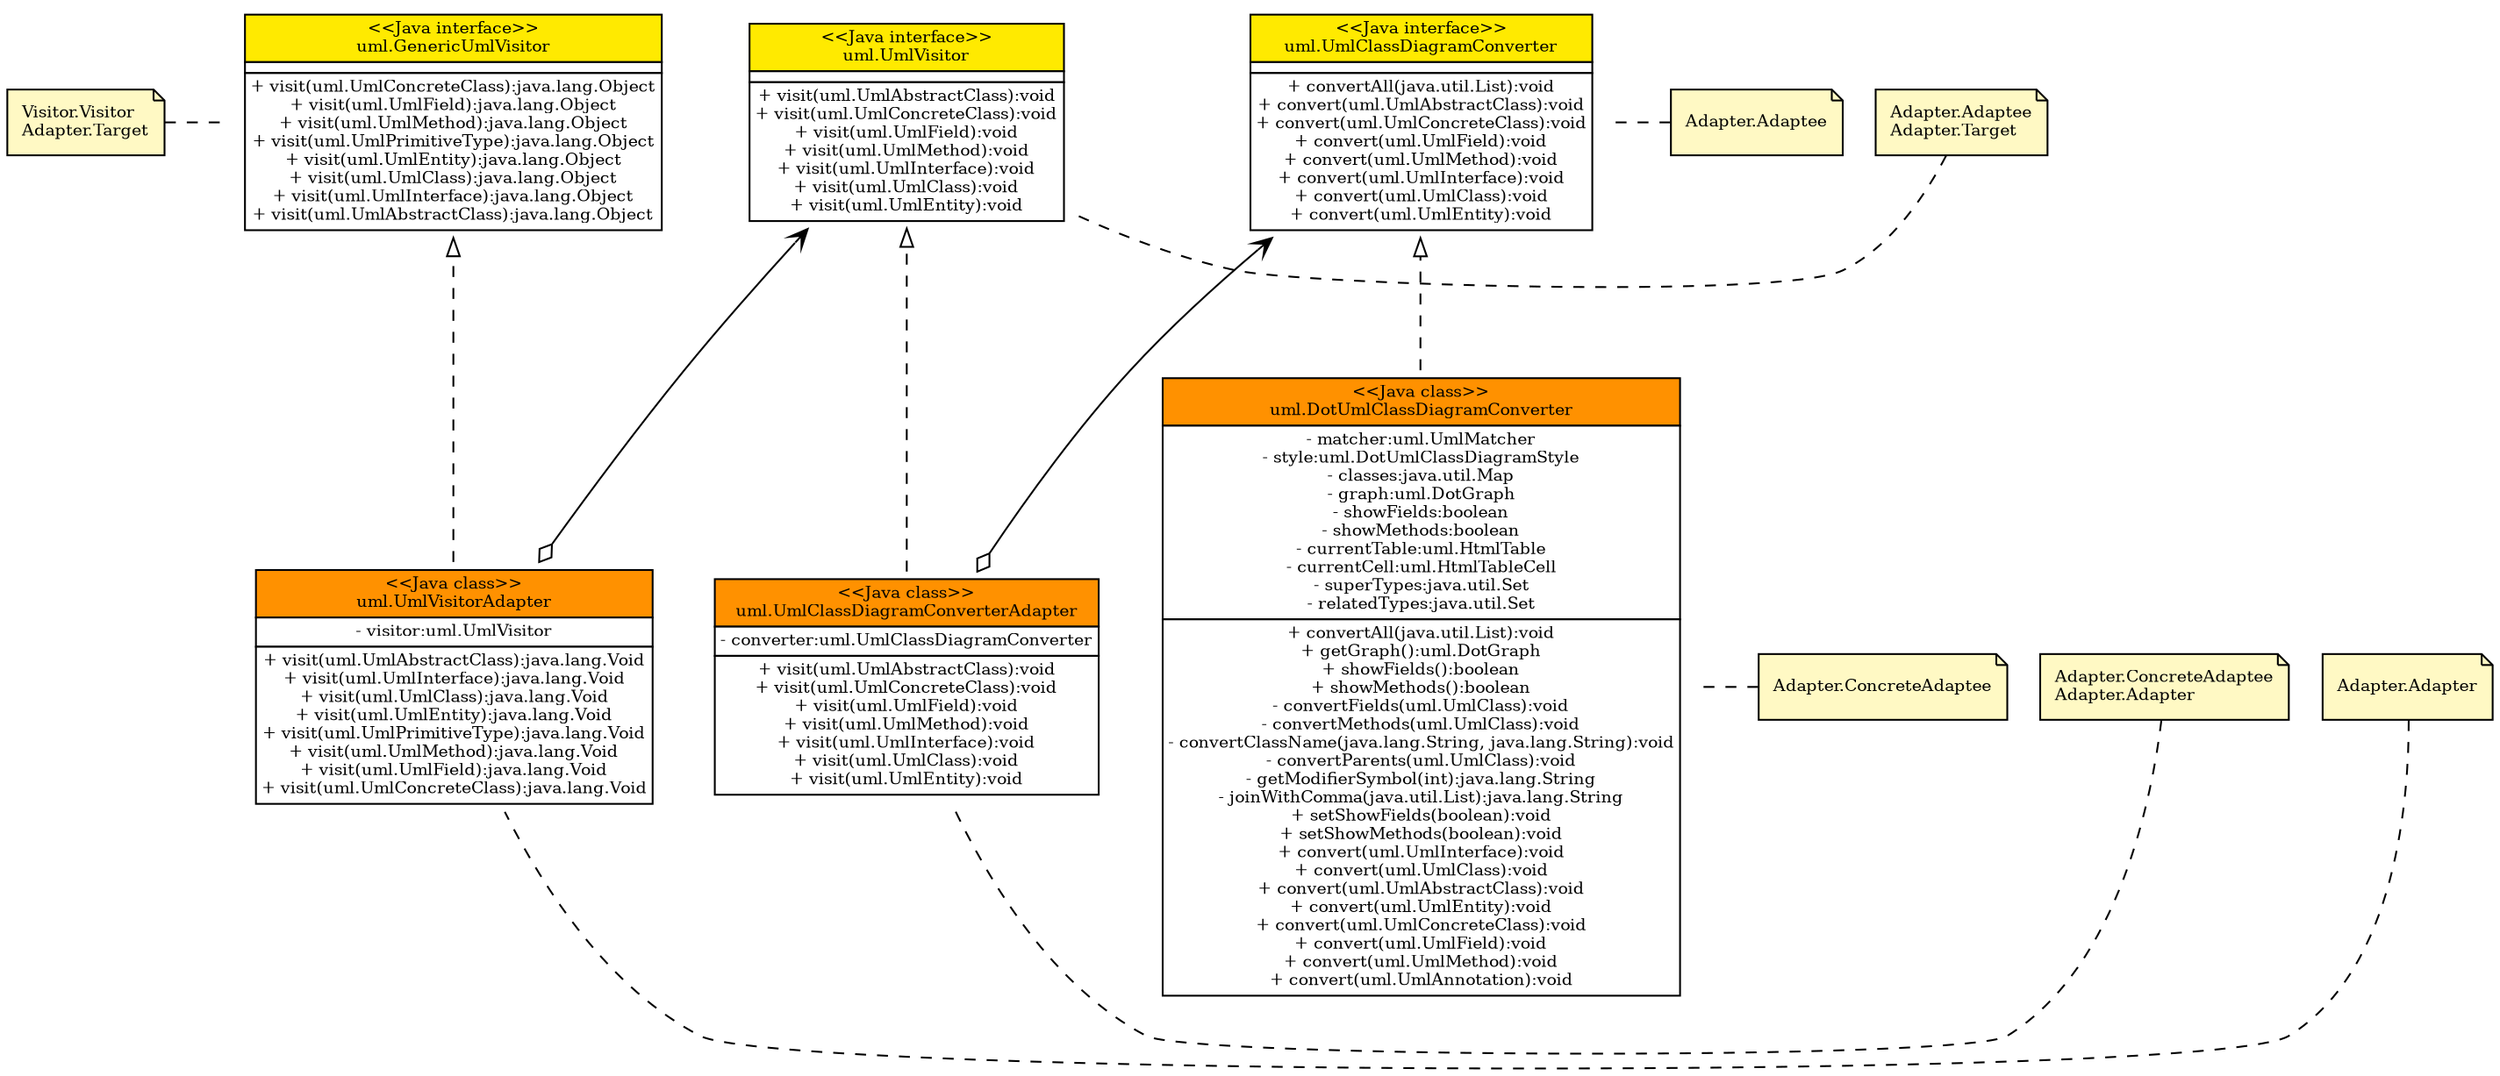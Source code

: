 digraph unnamed {

  graph [
    rankdir = "BT";

  ];

  "COMMENT.uml.GenericUmlVisitor" [
    fillcolor = "#FFF9C4";
    fontsize = "9";
    label = "Visitor.Visitor\lAdapter.Target\l";
    shape = "note";
    style = "filled";

  ];

  "uml.GenericUmlVisitor" [
    fontsize = "9";
    label = <<table  border='0'  cellborder='1'  cellspacing='0'>
<tr><td  bgcolor='#FFEA00'>
&lt;&lt;Java interface&gt;&gt;<br/>
uml.GenericUmlVisitor<br/>

</td>
</tr>
<tr><td  bgcolor='#FFFFFF'>

</td>
</tr>
<tr><td  bgcolor='#FFFFFF'>
+ visit(uml.UmlConcreteClass):java.lang.Object<br/>+ visit(uml.UmlField):java.lang.Object<br/>+ visit(uml.UmlMethod):java.lang.Object<br/>+ visit(uml.UmlPrimitiveType):java.lang.Object<br/>+ visit(uml.UmlEntity):java.lang.Object<br/>+ visit(uml.UmlClass):java.lang.Object<br/>+ visit(uml.UmlInterface):java.lang.Object<br/>+ visit(uml.UmlAbstractClass):java.lang.Object<br/>
</td>
</tr>
</table>
>;
    shape = "plaintext";

  ];

  "COMMENT.uml.UmlVisitor" [
    fillcolor = "#FFF9C4";
    fontsize = "9";
    label = "Adapter.Adaptee\lAdapter.Target\l";
    shape = "note";
    style = "filled";

  ];

  "uml.UmlVisitor" [
    fontsize = "9";
    label = <<table  border='0'  cellborder='1'  cellspacing='0'>
<tr><td  bgcolor='#FFEA00'>
&lt;&lt;Java interface&gt;&gt;<br/>
uml.UmlVisitor<br/>

</td>
</tr>
<tr><td  bgcolor='#FFFFFF'>

</td>
</tr>
<tr><td  bgcolor='#FFFFFF'>
+ visit(uml.UmlAbstractClass):void<br/>+ visit(uml.UmlConcreteClass):void<br/>+ visit(uml.UmlField):void<br/>+ visit(uml.UmlMethod):void<br/>+ visit(uml.UmlInterface):void<br/>+ visit(uml.UmlClass):void<br/>+ visit(uml.UmlEntity):void<br/>
</td>
</tr>
</table>
>;
    shape = "plaintext";

  ];

  "COMMENT.uml.UmlVisitorAdapter" [
    fillcolor = "#FFF9C4";
    fontsize = "9";
    label = "Adapter.Adapter\l";
    shape = "note";
    style = "filled";

  ];

  "uml.UmlVisitorAdapter" [
    fontsize = "9";
    label = <<table  border='0'  cellborder='1'  cellspacing='0'>
<tr><td  bgcolor='#FF9100'>
&lt;&lt;Java class&gt;&gt;<br/>
uml.UmlVisitorAdapter<br/>

</td>
</tr>
<tr><td  bgcolor='#FFFFFF'>
- visitor:uml.UmlVisitor<br/>
</td>
</tr>
<tr><td  bgcolor='#FFFFFF'>
+ visit(uml.UmlAbstractClass):java.lang.Void<br/>+ visit(uml.UmlInterface):java.lang.Void<br/>+ visit(uml.UmlClass):java.lang.Void<br/>+ visit(uml.UmlEntity):java.lang.Void<br/>+ visit(uml.UmlPrimitiveType):java.lang.Void<br/>+ visit(uml.UmlMethod):java.lang.Void<br/>+ visit(uml.UmlField):java.lang.Void<br/>+ visit(uml.UmlConcreteClass):java.lang.Void<br/>
</td>
</tr>
</table>
>;
    shape = "plaintext";

  ];

  "COMMENT.uml.UmlClassDiagramConverter" [
    fillcolor = "#FFF9C4";
    fontsize = "9";
    label = "Adapter.Adaptee\l";
    shape = "note";
    style = "filled";

  ];

  "uml.UmlClassDiagramConverter" [
    fontsize = "9";
    label = <<table  border='0'  cellborder='1'  cellspacing='0'>
<tr><td  bgcolor='#FFEA00'>
&lt;&lt;Java interface&gt;&gt;<br/>
uml.UmlClassDiagramConverter<br/>

</td>
</tr>
<tr><td  bgcolor='#FFFFFF'>

</td>
</tr>
<tr><td  bgcolor='#FFFFFF'>
+ convertAll(java.util.List):void<br/>+ convert(uml.UmlAbstractClass):void<br/>+ convert(uml.UmlConcreteClass):void<br/>+ convert(uml.UmlField):void<br/>+ convert(uml.UmlMethod):void<br/>+ convert(uml.UmlInterface):void<br/>+ convert(uml.UmlClass):void<br/>+ convert(uml.UmlEntity):void<br/>
</td>
</tr>
</table>
>;
    shape = "plaintext";

  ];

  "COMMENT.uml.DotUmlClassDiagramConverter" [
    fillcolor = "#FFF9C4";
    fontsize = "9";
    label = "Adapter.ConcreteAdaptee\l";
    shape = "note";
    style = "filled";

  ];

  "uml.DotUmlClassDiagramConverter" [
    fontsize = "9";
    label = <<table  border='0'  cellborder='1'  cellspacing='0'>
<tr><td  bgcolor='#FF9100'>
&lt;&lt;Java class&gt;&gt;<br/>
uml.DotUmlClassDiagramConverter<br/>

</td>
</tr>
<tr><td  bgcolor='#FFFFFF'>
- matcher:uml.UmlMatcher<br/>- style:uml.DotUmlClassDiagramStyle<br/>- classes:java.util.Map<br/>- graph:uml.DotGraph<br/>- showFields:boolean<br/>- showMethods:boolean<br/>- currentTable:uml.HtmlTable<br/>- currentCell:uml.HtmlTableCell<br/>- superTypes:java.util.Set<br/>- relatedTypes:java.util.Set<br/>
</td>
</tr>
<tr><td  bgcolor='#FFFFFF'>
+ convertAll(java.util.List):void<br/>+ getGraph():uml.DotGraph<br/>+ showFields():boolean<br/>+ showMethods():boolean<br/>- convertFields(uml.UmlClass):void<br/>- convertMethods(uml.UmlClass):void<br/>- convertClassName(java.lang.String, java.lang.String):void<br/>- convertParents(uml.UmlClass):void<br/>- getModifierSymbol(int):java.lang.String<br/>- joinWithComma(java.util.List):java.lang.String<br/>+ setShowFields(boolean):void<br/>+ setShowMethods(boolean):void<br/>+ convert(uml.UmlInterface):void<br/>+ convert(uml.UmlClass):void<br/>+ convert(uml.UmlAbstractClass):void<br/>+ convert(uml.UmlEntity):void<br/>+ convert(uml.UmlConcreteClass):void<br/>+ convert(uml.UmlField):void<br/>+ convert(uml.UmlMethod):void<br/>+ convert(uml.UmlAnnotation):void<br/>
</td>
</tr>
</table>
>;
    shape = "plaintext";

  ];

  "COMMENT.uml.UmlClassDiagramConverterAdapter" [
    fillcolor = "#FFF9C4";
    fontsize = "9";
    label = "Adapter.ConcreteAdaptee\lAdapter.Adapter\l";
    shape = "note";
    style = "filled";

  ];

  "uml.UmlClassDiagramConverterAdapter" [
    fontsize = "9";
    label = <<table  border='0'  cellborder='1'  cellspacing='0'>
<tr><td  bgcolor='#FF9100'>
&lt;&lt;Java class&gt;&gt;<br/>
uml.UmlClassDiagramConverterAdapter<br/>

</td>
</tr>
<tr><td  bgcolor='#FFFFFF'>
- converter:uml.UmlClassDiagramConverter<br/>
</td>
</tr>
<tr><td  bgcolor='#FFFFFF'>
+ visit(uml.UmlAbstractClass):void<br/>+ visit(uml.UmlConcreteClass):void<br/>+ visit(uml.UmlField):void<br/>+ visit(uml.UmlMethod):void<br/>+ visit(uml.UmlInterface):void<br/>+ visit(uml.UmlClass):void<br/>+ visit(uml.UmlEntity):void<br/>
</td>
</tr>
</table>
>;
    shape = "plaintext";

  ];

  "COMMENT.uml.GenericUmlVisitor" -> "uml.GenericUmlVisitor" [
    arrowhead = "none";
    constraint = "false";
    fontsize = "9";
    minlen = "2";
    style = "dashed";

  ];

  "COMMENT.uml.UmlVisitor" -> "uml.UmlVisitor" [
    arrowhead = "none";
    constraint = "false";
    fontsize = "9";
    minlen = "2";
    style = "dashed";

  ];

  "COMMENT.uml.UmlVisitorAdapter" -> "uml.UmlVisitorAdapter" [
    arrowhead = "none";
    constraint = "false";
    fontsize = "9";
    minlen = "2";
    style = "dashed";

  ];

  "uml.UmlVisitorAdapter" -> "uml.GenericUmlVisitor" [
    arrowhead = "empty";
    fontsize = "9";
    minlen = "2";
    style = "dashed";

  ];

  "uml.UmlVisitorAdapter" -> "uml.UmlVisitor" [
    arrowhead = "vee";
    arrowtail = "odiamond";
    constraint = "false";
    dir = "both";
    fontsize = "9";
    minlen = "2";

  ];

  "COMMENT.uml.UmlClassDiagramConverter" -> "uml.UmlClassDiagramConverter" [
    arrowhead = "none";
    constraint = "false";
    fontsize = "9";
    minlen = "2";
    style = "dashed";

  ];

  "COMMENT.uml.DotUmlClassDiagramConverter" -> "uml.DotUmlClassDiagramConverter" [
    arrowhead = "none";
    constraint = "false";
    fontsize = "9";
    minlen = "2";
    style = "dashed";

  ];

  "uml.DotUmlClassDiagramConverter" -> "uml.UmlClassDiagramConverter" [
    arrowhead = "empty";
    fontsize = "9";
    minlen = "2";
    style = "dashed";

  ];

  "COMMENT.uml.UmlClassDiagramConverterAdapter" -> "uml.UmlClassDiagramConverterAdapter" [
    arrowhead = "none";
    constraint = "false";
    fontsize = "9";
    minlen = "2";
    style = "dashed";

  ];

  "uml.UmlClassDiagramConverterAdapter" -> "uml.UmlVisitor" [
    arrowhead = "empty";
    fontsize = "9";
    minlen = "2";
    style = "dashed";

  ];

  "uml.UmlClassDiagramConverterAdapter" -> "uml.UmlClassDiagramConverter" [
    arrowhead = "vee";
    arrowtail = "odiamond";
    constraint = "false";
    dir = "both";
    fontsize = "9";
    minlen = "2";

  ];

  {
    rank = "same";

    "COMMENT.uml.GenericUmlVisitor";
    "uml.GenericUmlVisitor";
  };
  {
    rank = "same";

    "COMMENT.uml.UmlVisitor";
    "uml.UmlVisitor";
  };
  {
    rank = "same";

    "COMMENT.uml.UmlVisitorAdapter";
    "uml.UmlVisitorAdapter";
  };
  {
    rank = "same";

    "COMMENT.uml.UmlClassDiagramConverter";
    "uml.UmlClassDiagramConverter";
  };
  {
    rank = "same";

    "COMMENT.uml.DotUmlClassDiagramConverter";
    "uml.DotUmlClassDiagramConverter";
  };
  {
    rank = "same";

    "COMMENT.uml.UmlClassDiagramConverterAdapter";
    "uml.UmlClassDiagramConverterAdapter";
  };
}
